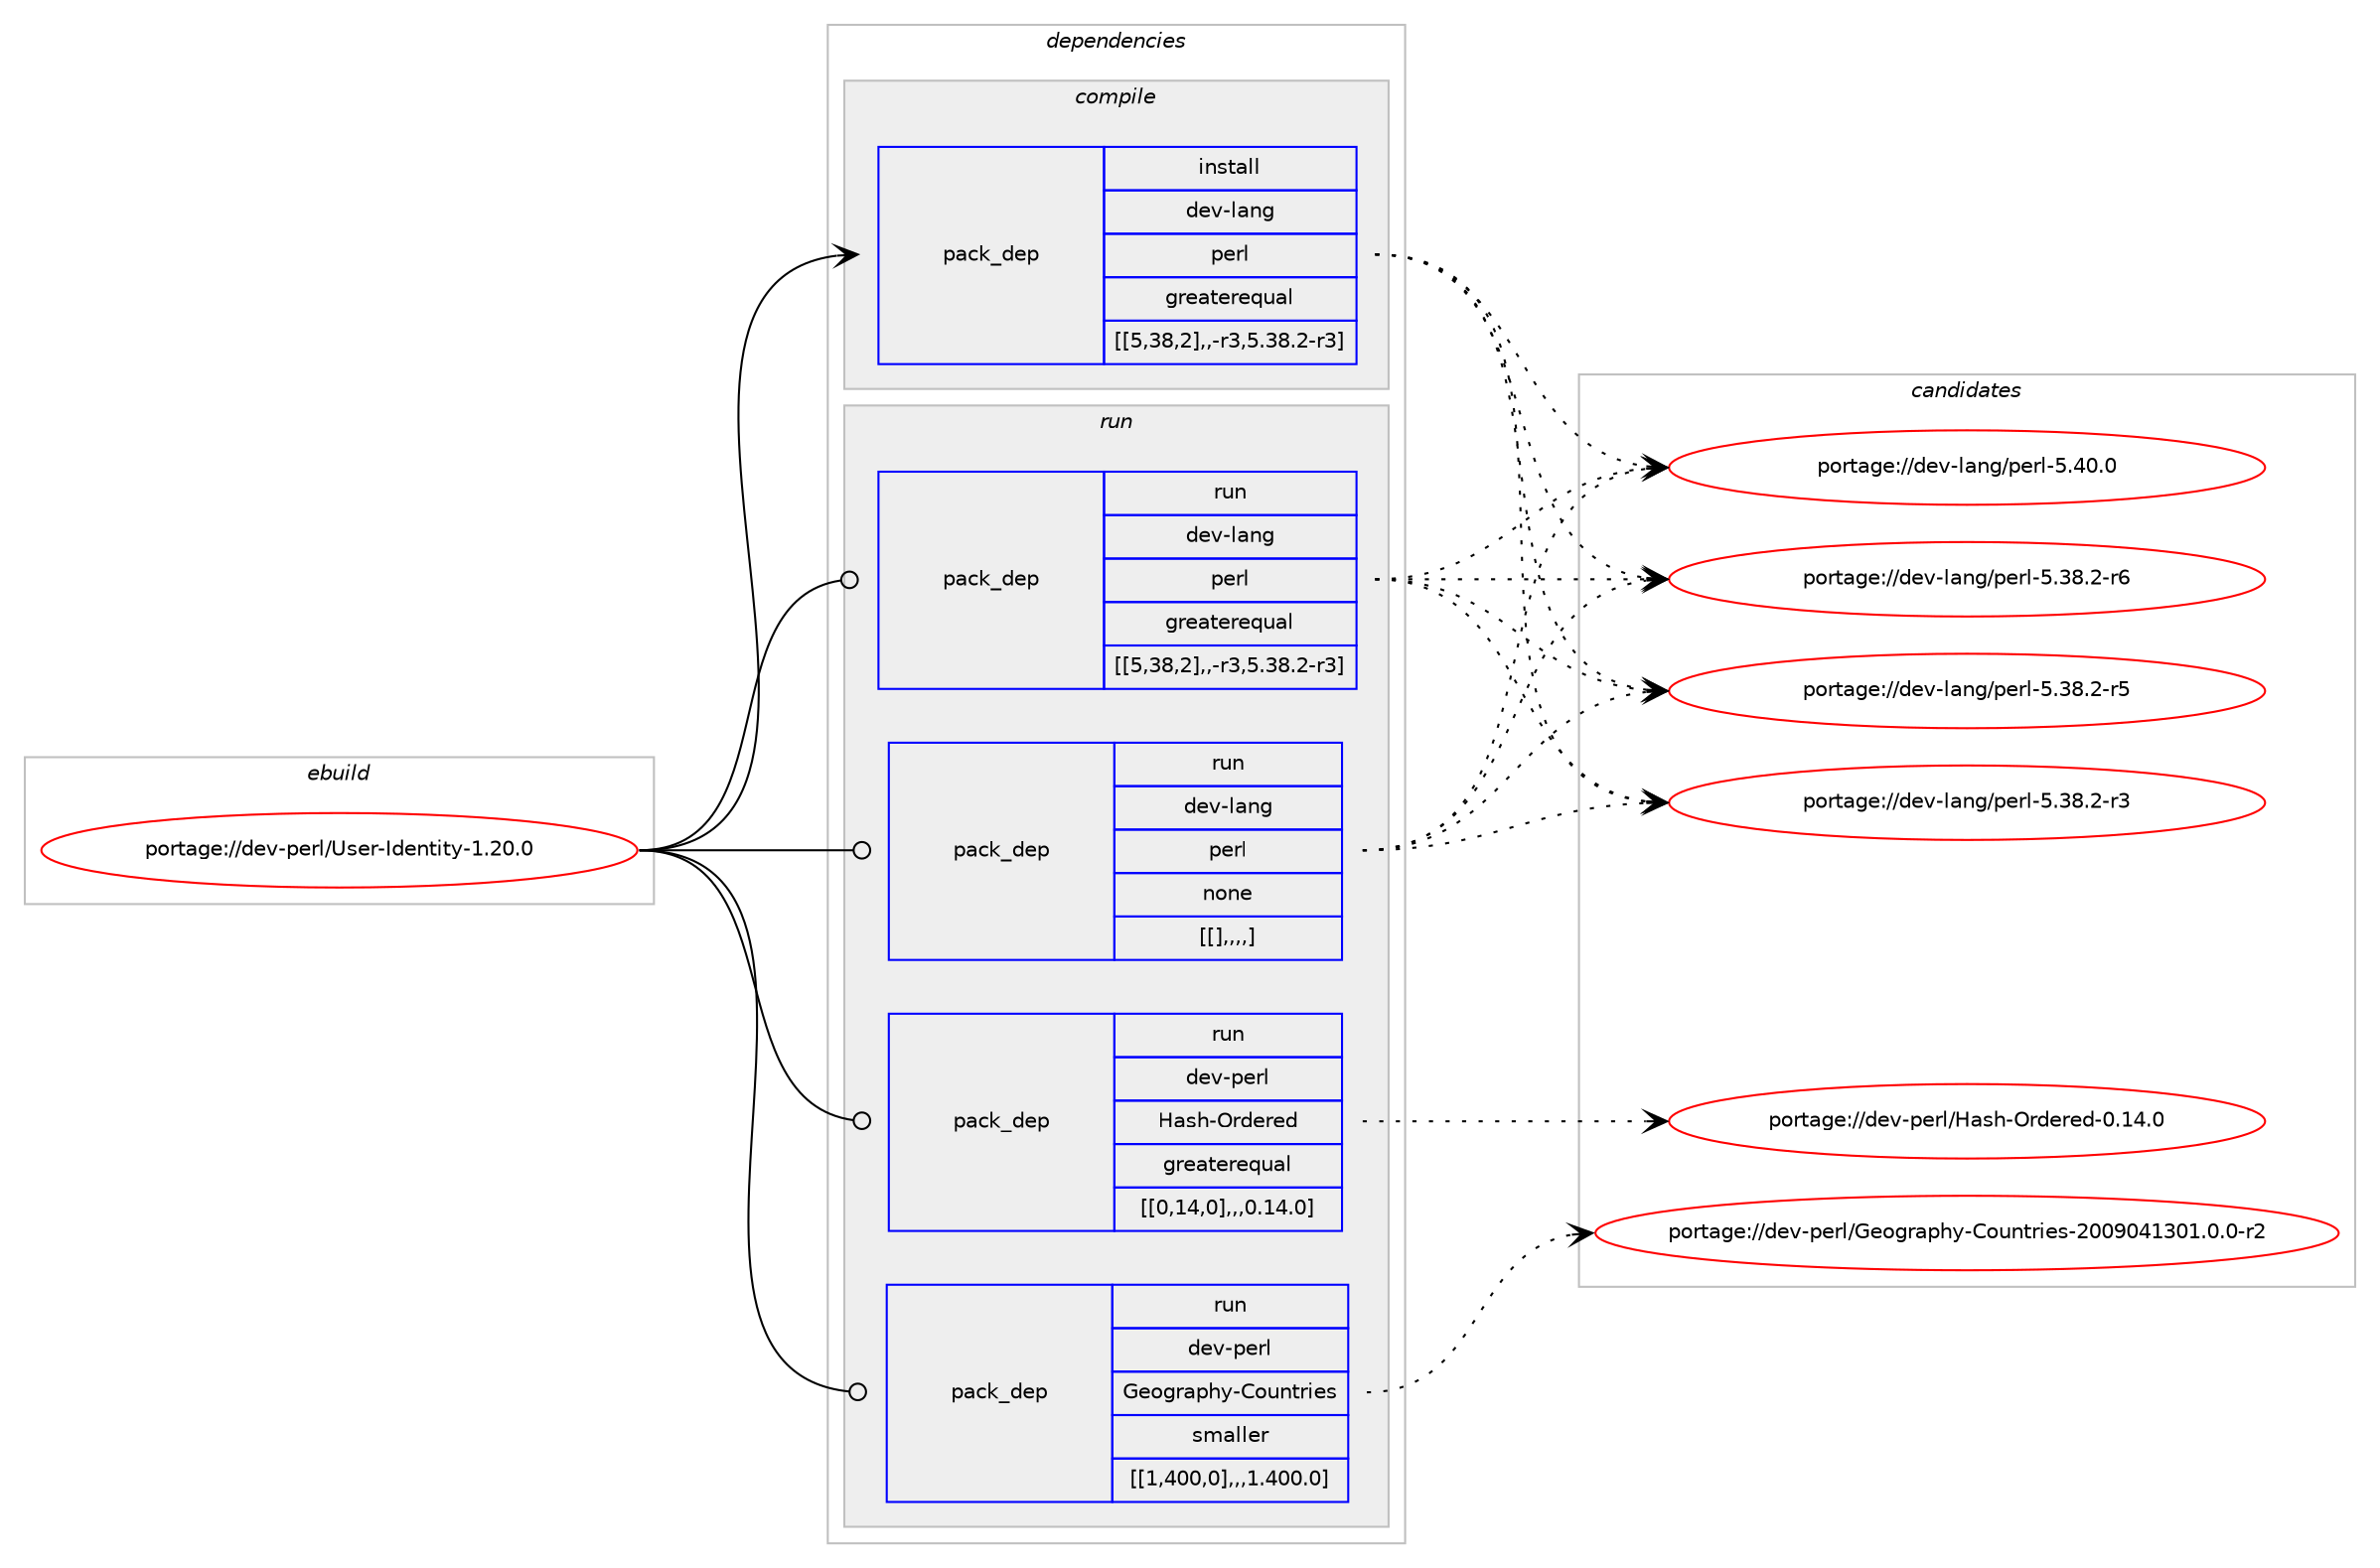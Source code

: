 digraph prolog {

# *************
# Graph options
# *************

newrank=true;
concentrate=true;
compound=true;
graph [rankdir=LR,fontname=Helvetica,fontsize=10,ranksep=1.5];#, ranksep=2.5, nodesep=0.2];
edge  [arrowhead=vee];
node  [fontname=Helvetica,fontsize=10];

# **********
# The ebuild
# **********

subgraph cluster_leftcol {
color=gray;
label=<<i>ebuild</i>>;
id [label="portage://dev-perl/User-Identity-1.20.0", color=red, width=4, href="../dev-perl/User-Identity-1.20.0.svg"];
}

# ****************
# The dependencies
# ****************

subgraph cluster_midcol {
color=gray;
label=<<i>dependencies</i>>;
subgraph cluster_compile {
fillcolor="#eeeeee";
style=filled;
label=<<i>compile</i>>;
subgraph pack107535 {
dependency139317 [label=<<TABLE BORDER="0" CELLBORDER="1" CELLSPACING="0" CELLPADDING="4" WIDTH="220"><TR><TD ROWSPAN="6" CELLPADDING="30">pack_dep</TD></TR><TR><TD WIDTH="110">install</TD></TR><TR><TD>dev-lang</TD></TR><TR><TD>perl</TD></TR><TR><TD>greaterequal</TD></TR><TR><TD>[[5,38,2],,-r3,5.38.2-r3]</TD></TR></TABLE>>, shape=none, color=blue];
}
id:e -> dependency139317:w [weight=20,style="solid",arrowhead="vee"];
}
subgraph cluster_compileandrun {
fillcolor="#eeeeee";
style=filled;
label=<<i>compile and run</i>>;
}
subgraph cluster_run {
fillcolor="#eeeeee";
style=filled;
label=<<i>run</i>>;
subgraph pack107536 {
dependency139318 [label=<<TABLE BORDER="0" CELLBORDER="1" CELLSPACING="0" CELLPADDING="4" WIDTH="220"><TR><TD ROWSPAN="6" CELLPADDING="30">pack_dep</TD></TR><TR><TD WIDTH="110">run</TD></TR><TR><TD>dev-lang</TD></TR><TR><TD>perl</TD></TR><TR><TD>greaterequal</TD></TR><TR><TD>[[5,38,2],,-r3,5.38.2-r3]</TD></TR></TABLE>>, shape=none, color=blue];
}
id:e -> dependency139318:w [weight=20,style="solid",arrowhead="odot"];
subgraph pack107537 {
dependency139319 [label=<<TABLE BORDER="0" CELLBORDER="1" CELLSPACING="0" CELLPADDING="4" WIDTH="220"><TR><TD ROWSPAN="6" CELLPADDING="30">pack_dep</TD></TR><TR><TD WIDTH="110">run</TD></TR><TR><TD>dev-lang</TD></TR><TR><TD>perl</TD></TR><TR><TD>none</TD></TR><TR><TD>[[],,,,]</TD></TR></TABLE>>, shape=none, color=blue];
}
id:e -> dependency139319:w [weight=20,style="solid",arrowhead="odot"];
subgraph pack107538 {
dependency139320 [label=<<TABLE BORDER="0" CELLBORDER="1" CELLSPACING="0" CELLPADDING="4" WIDTH="220"><TR><TD ROWSPAN="6" CELLPADDING="30">pack_dep</TD></TR><TR><TD WIDTH="110">run</TD></TR><TR><TD>dev-perl</TD></TR><TR><TD>Hash-Ordered</TD></TR><TR><TD>greaterequal</TD></TR><TR><TD>[[0,14,0],,,0.14.0]</TD></TR></TABLE>>, shape=none, color=blue];
}
id:e -> dependency139320:w [weight=20,style="solid",arrowhead="odot"];
subgraph pack107539 {
dependency139321 [label=<<TABLE BORDER="0" CELLBORDER="1" CELLSPACING="0" CELLPADDING="4" WIDTH="220"><TR><TD ROWSPAN="6" CELLPADDING="30">pack_dep</TD></TR><TR><TD WIDTH="110">run</TD></TR><TR><TD>dev-perl</TD></TR><TR><TD>Geography-Countries</TD></TR><TR><TD>smaller</TD></TR><TR><TD>[[1,400,0],,,1.400.0]</TD></TR></TABLE>>, shape=none, color=blue];
}
id:e -> dependency139321:w [weight=20,style="solid",arrowhead="odot"];
}
}

# **************
# The candidates
# **************

subgraph cluster_choices {
rank=same;
color=gray;
label=<<i>candidates</i>>;

subgraph choice107535 {
color=black;
nodesep=1;
choice10010111845108971101034711210111410845534652484648 [label="portage://dev-lang/perl-5.40.0", color=red, width=4,href="../dev-lang/perl-5.40.0.svg"];
choice100101118451089711010347112101114108455346515646504511454 [label="portage://dev-lang/perl-5.38.2-r6", color=red, width=4,href="../dev-lang/perl-5.38.2-r6.svg"];
choice100101118451089711010347112101114108455346515646504511453 [label="portage://dev-lang/perl-5.38.2-r5", color=red, width=4,href="../dev-lang/perl-5.38.2-r5.svg"];
choice100101118451089711010347112101114108455346515646504511451 [label="portage://dev-lang/perl-5.38.2-r3", color=red, width=4,href="../dev-lang/perl-5.38.2-r3.svg"];
dependency139317:e -> choice10010111845108971101034711210111410845534652484648:w [style=dotted,weight="100"];
dependency139317:e -> choice100101118451089711010347112101114108455346515646504511454:w [style=dotted,weight="100"];
dependency139317:e -> choice100101118451089711010347112101114108455346515646504511453:w [style=dotted,weight="100"];
dependency139317:e -> choice100101118451089711010347112101114108455346515646504511451:w [style=dotted,weight="100"];
}
subgraph choice107536 {
color=black;
nodesep=1;
choice10010111845108971101034711210111410845534652484648 [label="portage://dev-lang/perl-5.40.0", color=red, width=4,href="../dev-lang/perl-5.40.0.svg"];
choice100101118451089711010347112101114108455346515646504511454 [label="portage://dev-lang/perl-5.38.2-r6", color=red, width=4,href="../dev-lang/perl-5.38.2-r6.svg"];
choice100101118451089711010347112101114108455346515646504511453 [label="portage://dev-lang/perl-5.38.2-r5", color=red, width=4,href="../dev-lang/perl-5.38.2-r5.svg"];
choice100101118451089711010347112101114108455346515646504511451 [label="portage://dev-lang/perl-5.38.2-r3", color=red, width=4,href="../dev-lang/perl-5.38.2-r3.svg"];
dependency139318:e -> choice10010111845108971101034711210111410845534652484648:w [style=dotted,weight="100"];
dependency139318:e -> choice100101118451089711010347112101114108455346515646504511454:w [style=dotted,weight="100"];
dependency139318:e -> choice100101118451089711010347112101114108455346515646504511453:w [style=dotted,weight="100"];
dependency139318:e -> choice100101118451089711010347112101114108455346515646504511451:w [style=dotted,weight="100"];
}
subgraph choice107537 {
color=black;
nodesep=1;
choice10010111845108971101034711210111410845534652484648 [label="portage://dev-lang/perl-5.40.0", color=red, width=4,href="../dev-lang/perl-5.40.0.svg"];
choice100101118451089711010347112101114108455346515646504511454 [label="portage://dev-lang/perl-5.38.2-r6", color=red, width=4,href="../dev-lang/perl-5.38.2-r6.svg"];
choice100101118451089711010347112101114108455346515646504511453 [label="portage://dev-lang/perl-5.38.2-r5", color=red, width=4,href="../dev-lang/perl-5.38.2-r5.svg"];
choice100101118451089711010347112101114108455346515646504511451 [label="portage://dev-lang/perl-5.38.2-r3", color=red, width=4,href="../dev-lang/perl-5.38.2-r3.svg"];
dependency139319:e -> choice10010111845108971101034711210111410845534652484648:w [style=dotted,weight="100"];
dependency139319:e -> choice100101118451089711010347112101114108455346515646504511454:w [style=dotted,weight="100"];
dependency139319:e -> choice100101118451089711010347112101114108455346515646504511453:w [style=dotted,weight="100"];
dependency139319:e -> choice100101118451089711010347112101114108455346515646504511451:w [style=dotted,weight="100"];
}
subgraph choice107538 {
color=black;
nodesep=1;
choice10010111845112101114108477297115104457911410010111410110045484649524648 [label="portage://dev-perl/Hash-Ordered-0.14.0", color=red, width=4,href="../dev-perl/Hash-Ordered-0.14.0.svg"];
dependency139320:e -> choice10010111845112101114108477297115104457911410010111410110045484649524648:w [style=dotted,weight="100"];
}
subgraph choice107539 {
color=black;
nodesep=1;
choice1001011184511210111410847711011111031149711210412145671111171101161141051011154550484857485249514849464846484511450 [label="portage://dev-perl/Geography-Countries-2009041301.0.0-r2", color=red, width=4,href="../dev-perl/Geography-Countries-2009041301.0.0-r2.svg"];
dependency139321:e -> choice1001011184511210111410847711011111031149711210412145671111171101161141051011154550484857485249514849464846484511450:w [style=dotted,weight="100"];
}
}

}

